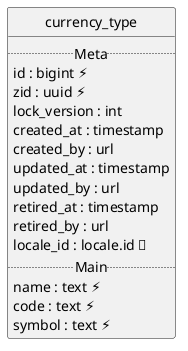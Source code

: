 @startuml uml
skinparam monochrome true
skinparam linetype ortho
hide circle

entity currency_type {
  .. Meta ..
  id : bigint ⚡
  zid : uuid ⚡
  lock_version : int
  created_at : timestamp
  created_by : url
  updated_at : timestamp
  updated_by : url
  retired_at : timestamp
  retired_by : url
  locale_id : locale.id 🔑
  .. Main ..
  name : text ⚡
  code : text ⚡
  symbol : text ⚡
}

@enduml
